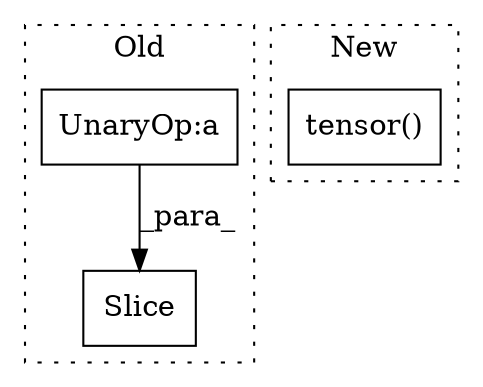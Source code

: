 digraph G {
subgraph cluster0 {
1 [label="Slice" a="80" s="17624" l="23" shape="box"];
3 [label="UnaryOp:a" a="61" s="17625" l="14" shape="box"];
label = "Old";
style="dotted";
}
subgraph cluster1 {
2 [label="tensor()" a="75" s="17556,17611" l="13,1" shape="box"];
label = "New";
style="dotted";
}
3 -> 1 [label="_para_"];
}